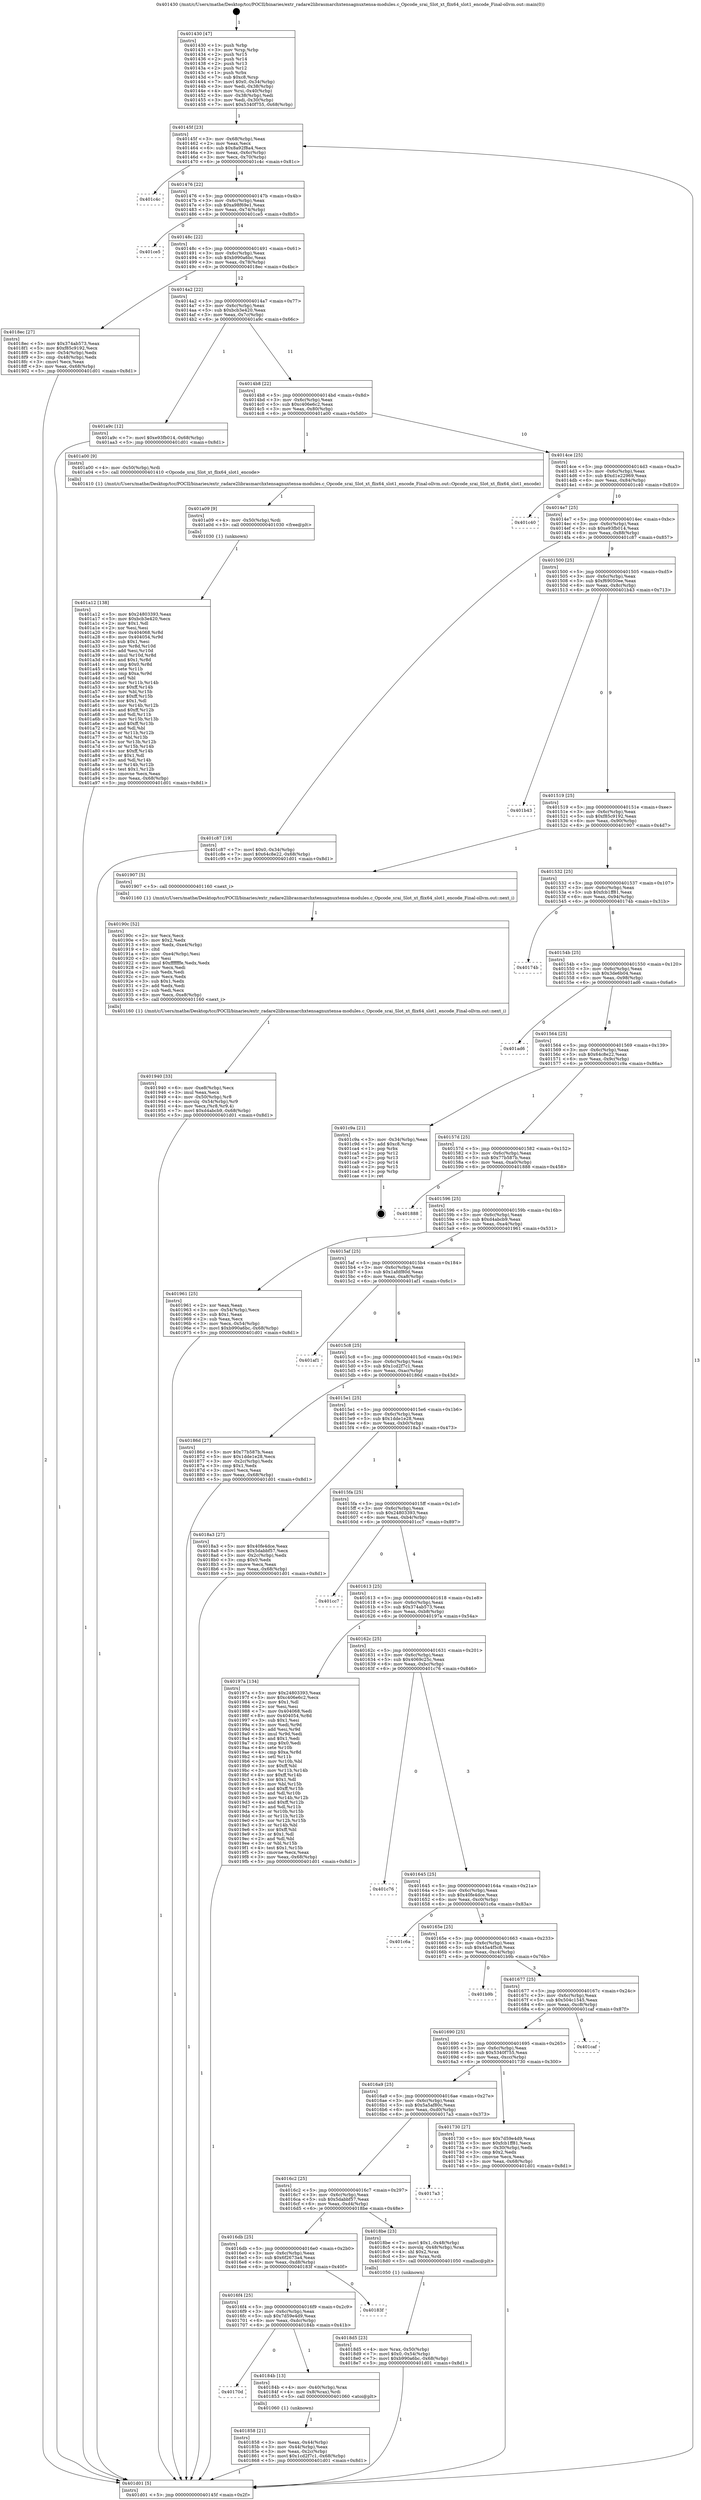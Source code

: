 digraph "0x401430" {
  label = "0x401430 (/mnt/c/Users/mathe/Desktop/tcc/POCII/binaries/extr_radare2librasmarchxtensagnuxtensa-modules.c_Opcode_srai_Slot_xt_flix64_slot1_encode_Final-ollvm.out::main(0))"
  labelloc = "t"
  node[shape=record]

  Entry [label="",width=0.3,height=0.3,shape=circle,fillcolor=black,style=filled]
  "0x40145f" [label="{
     0x40145f [23]\l
     | [instrs]\l
     &nbsp;&nbsp;0x40145f \<+3\>: mov -0x68(%rbp),%eax\l
     &nbsp;&nbsp;0x401462 \<+2\>: mov %eax,%ecx\l
     &nbsp;&nbsp;0x401464 \<+6\>: sub $0x8a92f8a4,%ecx\l
     &nbsp;&nbsp;0x40146a \<+3\>: mov %eax,-0x6c(%rbp)\l
     &nbsp;&nbsp;0x40146d \<+3\>: mov %ecx,-0x70(%rbp)\l
     &nbsp;&nbsp;0x401470 \<+6\>: je 0000000000401c4c \<main+0x81c\>\l
  }"]
  "0x401c4c" [label="{
     0x401c4c\l
  }", style=dashed]
  "0x401476" [label="{
     0x401476 [22]\l
     | [instrs]\l
     &nbsp;&nbsp;0x401476 \<+5\>: jmp 000000000040147b \<main+0x4b\>\l
     &nbsp;&nbsp;0x40147b \<+3\>: mov -0x6c(%rbp),%eax\l
     &nbsp;&nbsp;0x40147e \<+5\>: sub $0xa98f69e1,%eax\l
     &nbsp;&nbsp;0x401483 \<+3\>: mov %eax,-0x74(%rbp)\l
     &nbsp;&nbsp;0x401486 \<+6\>: je 0000000000401ce5 \<main+0x8b5\>\l
  }"]
  Exit [label="",width=0.3,height=0.3,shape=circle,fillcolor=black,style=filled,peripheries=2]
  "0x401ce5" [label="{
     0x401ce5\l
  }", style=dashed]
  "0x40148c" [label="{
     0x40148c [22]\l
     | [instrs]\l
     &nbsp;&nbsp;0x40148c \<+5\>: jmp 0000000000401491 \<main+0x61\>\l
     &nbsp;&nbsp;0x401491 \<+3\>: mov -0x6c(%rbp),%eax\l
     &nbsp;&nbsp;0x401494 \<+5\>: sub $0xb990a6bc,%eax\l
     &nbsp;&nbsp;0x401499 \<+3\>: mov %eax,-0x78(%rbp)\l
     &nbsp;&nbsp;0x40149c \<+6\>: je 00000000004018ec \<main+0x4bc\>\l
  }"]
  "0x401a12" [label="{
     0x401a12 [138]\l
     | [instrs]\l
     &nbsp;&nbsp;0x401a12 \<+5\>: mov $0x24803393,%eax\l
     &nbsp;&nbsp;0x401a17 \<+5\>: mov $0xbcb3e420,%ecx\l
     &nbsp;&nbsp;0x401a1c \<+2\>: mov $0x1,%dl\l
     &nbsp;&nbsp;0x401a1e \<+2\>: xor %esi,%esi\l
     &nbsp;&nbsp;0x401a20 \<+8\>: mov 0x404068,%r8d\l
     &nbsp;&nbsp;0x401a28 \<+8\>: mov 0x404054,%r9d\l
     &nbsp;&nbsp;0x401a30 \<+3\>: sub $0x1,%esi\l
     &nbsp;&nbsp;0x401a33 \<+3\>: mov %r8d,%r10d\l
     &nbsp;&nbsp;0x401a36 \<+3\>: add %esi,%r10d\l
     &nbsp;&nbsp;0x401a39 \<+4\>: imul %r10d,%r8d\l
     &nbsp;&nbsp;0x401a3d \<+4\>: and $0x1,%r8d\l
     &nbsp;&nbsp;0x401a41 \<+4\>: cmp $0x0,%r8d\l
     &nbsp;&nbsp;0x401a45 \<+4\>: sete %r11b\l
     &nbsp;&nbsp;0x401a49 \<+4\>: cmp $0xa,%r9d\l
     &nbsp;&nbsp;0x401a4d \<+3\>: setl %bl\l
     &nbsp;&nbsp;0x401a50 \<+3\>: mov %r11b,%r14b\l
     &nbsp;&nbsp;0x401a53 \<+4\>: xor $0xff,%r14b\l
     &nbsp;&nbsp;0x401a57 \<+3\>: mov %bl,%r15b\l
     &nbsp;&nbsp;0x401a5a \<+4\>: xor $0xff,%r15b\l
     &nbsp;&nbsp;0x401a5e \<+3\>: xor $0x1,%dl\l
     &nbsp;&nbsp;0x401a61 \<+3\>: mov %r14b,%r12b\l
     &nbsp;&nbsp;0x401a64 \<+4\>: and $0xff,%r12b\l
     &nbsp;&nbsp;0x401a68 \<+3\>: and %dl,%r11b\l
     &nbsp;&nbsp;0x401a6b \<+3\>: mov %r15b,%r13b\l
     &nbsp;&nbsp;0x401a6e \<+4\>: and $0xff,%r13b\l
     &nbsp;&nbsp;0x401a72 \<+2\>: and %dl,%bl\l
     &nbsp;&nbsp;0x401a74 \<+3\>: or %r11b,%r12b\l
     &nbsp;&nbsp;0x401a77 \<+3\>: or %bl,%r13b\l
     &nbsp;&nbsp;0x401a7a \<+3\>: xor %r13b,%r12b\l
     &nbsp;&nbsp;0x401a7d \<+3\>: or %r15b,%r14b\l
     &nbsp;&nbsp;0x401a80 \<+4\>: xor $0xff,%r14b\l
     &nbsp;&nbsp;0x401a84 \<+3\>: or $0x1,%dl\l
     &nbsp;&nbsp;0x401a87 \<+3\>: and %dl,%r14b\l
     &nbsp;&nbsp;0x401a8a \<+3\>: or %r14b,%r12b\l
     &nbsp;&nbsp;0x401a8d \<+4\>: test $0x1,%r12b\l
     &nbsp;&nbsp;0x401a91 \<+3\>: cmovne %ecx,%eax\l
     &nbsp;&nbsp;0x401a94 \<+3\>: mov %eax,-0x68(%rbp)\l
     &nbsp;&nbsp;0x401a97 \<+5\>: jmp 0000000000401d01 \<main+0x8d1\>\l
  }"]
  "0x4018ec" [label="{
     0x4018ec [27]\l
     | [instrs]\l
     &nbsp;&nbsp;0x4018ec \<+5\>: mov $0x374ab573,%eax\l
     &nbsp;&nbsp;0x4018f1 \<+5\>: mov $0xf85c9192,%ecx\l
     &nbsp;&nbsp;0x4018f6 \<+3\>: mov -0x54(%rbp),%edx\l
     &nbsp;&nbsp;0x4018f9 \<+3\>: cmp -0x48(%rbp),%edx\l
     &nbsp;&nbsp;0x4018fc \<+3\>: cmovl %ecx,%eax\l
     &nbsp;&nbsp;0x4018ff \<+3\>: mov %eax,-0x68(%rbp)\l
     &nbsp;&nbsp;0x401902 \<+5\>: jmp 0000000000401d01 \<main+0x8d1\>\l
  }"]
  "0x4014a2" [label="{
     0x4014a2 [22]\l
     | [instrs]\l
     &nbsp;&nbsp;0x4014a2 \<+5\>: jmp 00000000004014a7 \<main+0x77\>\l
     &nbsp;&nbsp;0x4014a7 \<+3\>: mov -0x6c(%rbp),%eax\l
     &nbsp;&nbsp;0x4014aa \<+5\>: sub $0xbcb3e420,%eax\l
     &nbsp;&nbsp;0x4014af \<+3\>: mov %eax,-0x7c(%rbp)\l
     &nbsp;&nbsp;0x4014b2 \<+6\>: je 0000000000401a9c \<main+0x66c\>\l
  }"]
  "0x401a09" [label="{
     0x401a09 [9]\l
     | [instrs]\l
     &nbsp;&nbsp;0x401a09 \<+4\>: mov -0x50(%rbp),%rdi\l
     &nbsp;&nbsp;0x401a0d \<+5\>: call 0000000000401030 \<free@plt\>\l
     | [calls]\l
     &nbsp;&nbsp;0x401030 \{1\} (unknown)\l
  }"]
  "0x401a9c" [label="{
     0x401a9c [12]\l
     | [instrs]\l
     &nbsp;&nbsp;0x401a9c \<+7\>: movl $0xe93fb014,-0x68(%rbp)\l
     &nbsp;&nbsp;0x401aa3 \<+5\>: jmp 0000000000401d01 \<main+0x8d1\>\l
  }"]
  "0x4014b8" [label="{
     0x4014b8 [22]\l
     | [instrs]\l
     &nbsp;&nbsp;0x4014b8 \<+5\>: jmp 00000000004014bd \<main+0x8d\>\l
     &nbsp;&nbsp;0x4014bd \<+3\>: mov -0x6c(%rbp),%eax\l
     &nbsp;&nbsp;0x4014c0 \<+5\>: sub $0xc406e6c2,%eax\l
     &nbsp;&nbsp;0x4014c5 \<+3\>: mov %eax,-0x80(%rbp)\l
     &nbsp;&nbsp;0x4014c8 \<+6\>: je 0000000000401a00 \<main+0x5d0\>\l
  }"]
  "0x401940" [label="{
     0x401940 [33]\l
     | [instrs]\l
     &nbsp;&nbsp;0x401940 \<+6\>: mov -0xe8(%rbp),%ecx\l
     &nbsp;&nbsp;0x401946 \<+3\>: imul %eax,%ecx\l
     &nbsp;&nbsp;0x401949 \<+4\>: mov -0x50(%rbp),%r8\l
     &nbsp;&nbsp;0x40194d \<+4\>: movslq -0x54(%rbp),%r9\l
     &nbsp;&nbsp;0x401951 \<+4\>: mov %ecx,(%r8,%r9,4)\l
     &nbsp;&nbsp;0x401955 \<+7\>: movl $0xd4abcb9,-0x68(%rbp)\l
     &nbsp;&nbsp;0x40195c \<+5\>: jmp 0000000000401d01 \<main+0x8d1\>\l
  }"]
  "0x401a00" [label="{
     0x401a00 [9]\l
     | [instrs]\l
     &nbsp;&nbsp;0x401a00 \<+4\>: mov -0x50(%rbp),%rdi\l
     &nbsp;&nbsp;0x401a04 \<+5\>: call 0000000000401410 \<Opcode_srai_Slot_xt_flix64_slot1_encode\>\l
     | [calls]\l
     &nbsp;&nbsp;0x401410 \{1\} (/mnt/c/Users/mathe/Desktop/tcc/POCII/binaries/extr_radare2librasmarchxtensagnuxtensa-modules.c_Opcode_srai_Slot_xt_flix64_slot1_encode_Final-ollvm.out::Opcode_srai_Slot_xt_flix64_slot1_encode)\l
  }"]
  "0x4014ce" [label="{
     0x4014ce [25]\l
     | [instrs]\l
     &nbsp;&nbsp;0x4014ce \<+5\>: jmp 00000000004014d3 \<main+0xa3\>\l
     &nbsp;&nbsp;0x4014d3 \<+3\>: mov -0x6c(%rbp),%eax\l
     &nbsp;&nbsp;0x4014d6 \<+5\>: sub $0xd1e22969,%eax\l
     &nbsp;&nbsp;0x4014db \<+6\>: mov %eax,-0x84(%rbp)\l
     &nbsp;&nbsp;0x4014e1 \<+6\>: je 0000000000401c40 \<main+0x810\>\l
  }"]
  "0x40190c" [label="{
     0x40190c [52]\l
     | [instrs]\l
     &nbsp;&nbsp;0x40190c \<+2\>: xor %ecx,%ecx\l
     &nbsp;&nbsp;0x40190e \<+5\>: mov $0x2,%edx\l
     &nbsp;&nbsp;0x401913 \<+6\>: mov %edx,-0xe4(%rbp)\l
     &nbsp;&nbsp;0x401919 \<+1\>: cltd\l
     &nbsp;&nbsp;0x40191a \<+6\>: mov -0xe4(%rbp),%esi\l
     &nbsp;&nbsp;0x401920 \<+2\>: idiv %esi\l
     &nbsp;&nbsp;0x401922 \<+6\>: imul $0xfffffffe,%edx,%edx\l
     &nbsp;&nbsp;0x401928 \<+2\>: mov %ecx,%edi\l
     &nbsp;&nbsp;0x40192a \<+2\>: sub %edx,%edi\l
     &nbsp;&nbsp;0x40192c \<+2\>: mov %ecx,%edx\l
     &nbsp;&nbsp;0x40192e \<+3\>: sub $0x1,%edx\l
     &nbsp;&nbsp;0x401931 \<+2\>: add %edx,%edi\l
     &nbsp;&nbsp;0x401933 \<+2\>: sub %edi,%ecx\l
     &nbsp;&nbsp;0x401935 \<+6\>: mov %ecx,-0xe8(%rbp)\l
     &nbsp;&nbsp;0x40193b \<+5\>: call 0000000000401160 \<next_i\>\l
     | [calls]\l
     &nbsp;&nbsp;0x401160 \{1\} (/mnt/c/Users/mathe/Desktop/tcc/POCII/binaries/extr_radare2librasmarchxtensagnuxtensa-modules.c_Opcode_srai_Slot_xt_flix64_slot1_encode_Final-ollvm.out::next_i)\l
  }"]
  "0x401c40" [label="{
     0x401c40\l
  }", style=dashed]
  "0x4014e7" [label="{
     0x4014e7 [25]\l
     | [instrs]\l
     &nbsp;&nbsp;0x4014e7 \<+5\>: jmp 00000000004014ec \<main+0xbc\>\l
     &nbsp;&nbsp;0x4014ec \<+3\>: mov -0x6c(%rbp),%eax\l
     &nbsp;&nbsp;0x4014ef \<+5\>: sub $0xe93fb014,%eax\l
     &nbsp;&nbsp;0x4014f4 \<+6\>: mov %eax,-0x88(%rbp)\l
     &nbsp;&nbsp;0x4014fa \<+6\>: je 0000000000401c87 \<main+0x857\>\l
  }"]
  "0x4018d5" [label="{
     0x4018d5 [23]\l
     | [instrs]\l
     &nbsp;&nbsp;0x4018d5 \<+4\>: mov %rax,-0x50(%rbp)\l
     &nbsp;&nbsp;0x4018d9 \<+7\>: movl $0x0,-0x54(%rbp)\l
     &nbsp;&nbsp;0x4018e0 \<+7\>: movl $0xb990a6bc,-0x68(%rbp)\l
     &nbsp;&nbsp;0x4018e7 \<+5\>: jmp 0000000000401d01 \<main+0x8d1\>\l
  }"]
  "0x401c87" [label="{
     0x401c87 [19]\l
     | [instrs]\l
     &nbsp;&nbsp;0x401c87 \<+7\>: movl $0x0,-0x34(%rbp)\l
     &nbsp;&nbsp;0x401c8e \<+7\>: movl $0x64c8e22,-0x68(%rbp)\l
     &nbsp;&nbsp;0x401c95 \<+5\>: jmp 0000000000401d01 \<main+0x8d1\>\l
  }"]
  "0x401500" [label="{
     0x401500 [25]\l
     | [instrs]\l
     &nbsp;&nbsp;0x401500 \<+5\>: jmp 0000000000401505 \<main+0xd5\>\l
     &nbsp;&nbsp;0x401505 \<+3\>: mov -0x6c(%rbp),%eax\l
     &nbsp;&nbsp;0x401508 \<+5\>: sub $0xf69050ee,%eax\l
     &nbsp;&nbsp;0x40150d \<+6\>: mov %eax,-0x8c(%rbp)\l
     &nbsp;&nbsp;0x401513 \<+6\>: je 0000000000401b43 \<main+0x713\>\l
  }"]
  "0x401858" [label="{
     0x401858 [21]\l
     | [instrs]\l
     &nbsp;&nbsp;0x401858 \<+3\>: mov %eax,-0x44(%rbp)\l
     &nbsp;&nbsp;0x40185b \<+3\>: mov -0x44(%rbp),%eax\l
     &nbsp;&nbsp;0x40185e \<+3\>: mov %eax,-0x2c(%rbp)\l
     &nbsp;&nbsp;0x401861 \<+7\>: movl $0x1cd2f7c1,-0x68(%rbp)\l
     &nbsp;&nbsp;0x401868 \<+5\>: jmp 0000000000401d01 \<main+0x8d1\>\l
  }"]
  "0x401b43" [label="{
     0x401b43\l
  }", style=dashed]
  "0x401519" [label="{
     0x401519 [25]\l
     | [instrs]\l
     &nbsp;&nbsp;0x401519 \<+5\>: jmp 000000000040151e \<main+0xee\>\l
     &nbsp;&nbsp;0x40151e \<+3\>: mov -0x6c(%rbp),%eax\l
     &nbsp;&nbsp;0x401521 \<+5\>: sub $0xf85c9192,%eax\l
     &nbsp;&nbsp;0x401526 \<+6\>: mov %eax,-0x90(%rbp)\l
     &nbsp;&nbsp;0x40152c \<+6\>: je 0000000000401907 \<main+0x4d7\>\l
  }"]
  "0x40170d" [label="{
     0x40170d\l
  }", style=dashed]
  "0x401907" [label="{
     0x401907 [5]\l
     | [instrs]\l
     &nbsp;&nbsp;0x401907 \<+5\>: call 0000000000401160 \<next_i\>\l
     | [calls]\l
     &nbsp;&nbsp;0x401160 \{1\} (/mnt/c/Users/mathe/Desktop/tcc/POCII/binaries/extr_radare2librasmarchxtensagnuxtensa-modules.c_Opcode_srai_Slot_xt_flix64_slot1_encode_Final-ollvm.out::next_i)\l
  }"]
  "0x401532" [label="{
     0x401532 [25]\l
     | [instrs]\l
     &nbsp;&nbsp;0x401532 \<+5\>: jmp 0000000000401537 \<main+0x107\>\l
     &nbsp;&nbsp;0x401537 \<+3\>: mov -0x6c(%rbp),%eax\l
     &nbsp;&nbsp;0x40153a \<+5\>: sub $0xfcb1ff81,%eax\l
     &nbsp;&nbsp;0x40153f \<+6\>: mov %eax,-0x94(%rbp)\l
     &nbsp;&nbsp;0x401545 \<+6\>: je 000000000040174b \<main+0x31b\>\l
  }"]
  "0x40184b" [label="{
     0x40184b [13]\l
     | [instrs]\l
     &nbsp;&nbsp;0x40184b \<+4\>: mov -0x40(%rbp),%rax\l
     &nbsp;&nbsp;0x40184f \<+4\>: mov 0x8(%rax),%rdi\l
     &nbsp;&nbsp;0x401853 \<+5\>: call 0000000000401060 \<atoi@plt\>\l
     | [calls]\l
     &nbsp;&nbsp;0x401060 \{1\} (unknown)\l
  }"]
  "0x40174b" [label="{
     0x40174b\l
  }", style=dashed]
  "0x40154b" [label="{
     0x40154b [25]\l
     | [instrs]\l
     &nbsp;&nbsp;0x40154b \<+5\>: jmp 0000000000401550 \<main+0x120\>\l
     &nbsp;&nbsp;0x401550 \<+3\>: mov -0x6c(%rbp),%eax\l
     &nbsp;&nbsp;0x401553 \<+5\>: sub $0x3de6b04,%eax\l
     &nbsp;&nbsp;0x401558 \<+6\>: mov %eax,-0x98(%rbp)\l
     &nbsp;&nbsp;0x40155e \<+6\>: je 0000000000401ad6 \<main+0x6a6\>\l
  }"]
  "0x4016f4" [label="{
     0x4016f4 [25]\l
     | [instrs]\l
     &nbsp;&nbsp;0x4016f4 \<+5\>: jmp 00000000004016f9 \<main+0x2c9\>\l
     &nbsp;&nbsp;0x4016f9 \<+3\>: mov -0x6c(%rbp),%eax\l
     &nbsp;&nbsp;0x4016fc \<+5\>: sub $0x7d59e4d9,%eax\l
     &nbsp;&nbsp;0x401701 \<+6\>: mov %eax,-0xdc(%rbp)\l
     &nbsp;&nbsp;0x401707 \<+6\>: je 000000000040184b \<main+0x41b\>\l
  }"]
  "0x401ad6" [label="{
     0x401ad6\l
  }", style=dashed]
  "0x401564" [label="{
     0x401564 [25]\l
     | [instrs]\l
     &nbsp;&nbsp;0x401564 \<+5\>: jmp 0000000000401569 \<main+0x139\>\l
     &nbsp;&nbsp;0x401569 \<+3\>: mov -0x6c(%rbp),%eax\l
     &nbsp;&nbsp;0x40156c \<+5\>: sub $0x64c8e22,%eax\l
     &nbsp;&nbsp;0x401571 \<+6\>: mov %eax,-0x9c(%rbp)\l
     &nbsp;&nbsp;0x401577 \<+6\>: je 0000000000401c9a \<main+0x86a\>\l
  }"]
  "0x40183f" [label="{
     0x40183f\l
  }", style=dashed]
  "0x401c9a" [label="{
     0x401c9a [21]\l
     | [instrs]\l
     &nbsp;&nbsp;0x401c9a \<+3\>: mov -0x34(%rbp),%eax\l
     &nbsp;&nbsp;0x401c9d \<+7\>: add $0xc8,%rsp\l
     &nbsp;&nbsp;0x401ca4 \<+1\>: pop %rbx\l
     &nbsp;&nbsp;0x401ca5 \<+2\>: pop %r12\l
     &nbsp;&nbsp;0x401ca7 \<+2\>: pop %r13\l
     &nbsp;&nbsp;0x401ca9 \<+2\>: pop %r14\l
     &nbsp;&nbsp;0x401cab \<+2\>: pop %r15\l
     &nbsp;&nbsp;0x401cad \<+1\>: pop %rbp\l
     &nbsp;&nbsp;0x401cae \<+1\>: ret\l
  }"]
  "0x40157d" [label="{
     0x40157d [25]\l
     | [instrs]\l
     &nbsp;&nbsp;0x40157d \<+5\>: jmp 0000000000401582 \<main+0x152\>\l
     &nbsp;&nbsp;0x401582 \<+3\>: mov -0x6c(%rbp),%eax\l
     &nbsp;&nbsp;0x401585 \<+5\>: sub $0x77b587b,%eax\l
     &nbsp;&nbsp;0x40158a \<+6\>: mov %eax,-0xa0(%rbp)\l
     &nbsp;&nbsp;0x401590 \<+6\>: je 0000000000401888 \<main+0x458\>\l
  }"]
  "0x4016db" [label="{
     0x4016db [25]\l
     | [instrs]\l
     &nbsp;&nbsp;0x4016db \<+5\>: jmp 00000000004016e0 \<main+0x2b0\>\l
     &nbsp;&nbsp;0x4016e0 \<+3\>: mov -0x6c(%rbp),%eax\l
     &nbsp;&nbsp;0x4016e3 \<+5\>: sub $0x6f2673a4,%eax\l
     &nbsp;&nbsp;0x4016e8 \<+6\>: mov %eax,-0xd8(%rbp)\l
     &nbsp;&nbsp;0x4016ee \<+6\>: je 000000000040183f \<main+0x40f\>\l
  }"]
  "0x401888" [label="{
     0x401888\l
  }", style=dashed]
  "0x401596" [label="{
     0x401596 [25]\l
     | [instrs]\l
     &nbsp;&nbsp;0x401596 \<+5\>: jmp 000000000040159b \<main+0x16b\>\l
     &nbsp;&nbsp;0x40159b \<+3\>: mov -0x6c(%rbp),%eax\l
     &nbsp;&nbsp;0x40159e \<+5\>: sub $0xd4abcb9,%eax\l
     &nbsp;&nbsp;0x4015a3 \<+6\>: mov %eax,-0xa4(%rbp)\l
     &nbsp;&nbsp;0x4015a9 \<+6\>: je 0000000000401961 \<main+0x531\>\l
  }"]
  "0x4018be" [label="{
     0x4018be [23]\l
     | [instrs]\l
     &nbsp;&nbsp;0x4018be \<+7\>: movl $0x1,-0x48(%rbp)\l
     &nbsp;&nbsp;0x4018c5 \<+4\>: movslq -0x48(%rbp),%rax\l
     &nbsp;&nbsp;0x4018c9 \<+4\>: shl $0x2,%rax\l
     &nbsp;&nbsp;0x4018cd \<+3\>: mov %rax,%rdi\l
     &nbsp;&nbsp;0x4018d0 \<+5\>: call 0000000000401050 \<malloc@plt\>\l
     | [calls]\l
     &nbsp;&nbsp;0x401050 \{1\} (unknown)\l
  }"]
  "0x401961" [label="{
     0x401961 [25]\l
     | [instrs]\l
     &nbsp;&nbsp;0x401961 \<+2\>: xor %eax,%eax\l
     &nbsp;&nbsp;0x401963 \<+3\>: mov -0x54(%rbp),%ecx\l
     &nbsp;&nbsp;0x401966 \<+3\>: sub $0x1,%eax\l
     &nbsp;&nbsp;0x401969 \<+2\>: sub %eax,%ecx\l
     &nbsp;&nbsp;0x40196b \<+3\>: mov %ecx,-0x54(%rbp)\l
     &nbsp;&nbsp;0x40196e \<+7\>: movl $0xb990a6bc,-0x68(%rbp)\l
     &nbsp;&nbsp;0x401975 \<+5\>: jmp 0000000000401d01 \<main+0x8d1\>\l
  }"]
  "0x4015af" [label="{
     0x4015af [25]\l
     | [instrs]\l
     &nbsp;&nbsp;0x4015af \<+5\>: jmp 00000000004015b4 \<main+0x184\>\l
     &nbsp;&nbsp;0x4015b4 \<+3\>: mov -0x6c(%rbp),%eax\l
     &nbsp;&nbsp;0x4015b7 \<+5\>: sub $0x1afdf80d,%eax\l
     &nbsp;&nbsp;0x4015bc \<+6\>: mov %eax,-0xa8(%rbp)\l
     &nbsp;&nbsp;0x4015c2 \<+6\>: je 0000000000401af1 \<main+0x6c1\>\l
  }"]
  "0x4016c2" [label="{
     0x4016c2 [25]\l
     | [instrs]\l
     &nbsp;&nbsp;0x4016c2 \<+5\>: jmp 00000000004016c7 \<main+0x297\>\l
     &nbsp;&nbsp;0x4016c7 \<+3\>: mov -0x6c(%rbp),%eax\l
     &nbsp;&nbsp;0x4016ca \<+5\>: sub $0x5dabbf57,%eax\l
     &nbsp;&nbsp;0x4016cf \<+6\>: mov %eax,-0xd4(%rbp)\l
     &nbsp;&nbsp;0x4016d5 \<+6\>: je 00000000004018be \<main+0x48e\>\l
  }"]
  "0x401af1" [label="{
     0x401af1\l
  }", style=dashed]
  "0x4015c8" [label="{
     0x4015c8 [25]\l
     | [instrs]\l
     &nbsp;&nbsp;0x4015c8 \<+5\>: jmp 00000000004015cd \<main+0x19d\>\l
     &nbsp;&nbsp;0x4015cd \<+3\>: mov -0x6c(%rbp),%eax\l
     &nbsp;&nbsp;0x4015d0 \<+5\>: sub $0x1cd2f7c1,%eax\l
     &nbsp;&nbsp;0x4015d5 \<+6\>: mov %eax,-0xac(%rbp)\l
     &nbsp;&nbsp;0x4015db \<+6\>: je 000000000040186d \<main+0x43d\>\l
  }"]
  "0x4017a3" [label="{
     0x4017a3\l
  }", style=dashed]
  "0x40186d" [label="{
     0x40186d [27]\l
     | [instrs]\l
     &nbsp;&nbsp;0x40186d \<+5\>: mov $0x77b587b,%eax\l
     &nbsp;&nbsp;0x401872 \<+5\>: mov $0x1dde1e28,%ecx\l
     &nbsp;&nbsp;0x401877 \<+3\>: mov -0x2c(%rbp),%edx\l
     &nbsp;&nbsp;0x40187a \<+3\>: cmp $0x1,%edx\l
     &nbsp;&nbsp;0x40187d \<+3\>: cmovl %ecx,%eax\l
     &nbsp;&nbsp;0x401880 \<+3\>: mov %eax,-0x68(%rbp)\l
     &nbsp;&nbsp;0x401883 \<+5\>: jmp 0000000000401d01 \<main+0x8d1\>\l
  }"]
  "0x4015e1" [label="{
     0x4015e1 [25]\l
     | [instrs]\l
     &nbsp;&nbsp;0x4015e1 \<+5\>: jmp 00000000004015e6 \<main+0x1b6\>\l
     &nbsp;&nbsp;0x4015e6 \<+3\>: mov -0x6c(%rbp),%eax\l
     &nbsp;&nbsp;0x4015e9 \<+5\>: sub $0x1dde1e28,%eax\l
     &nbsp;&nbsp;0x4015ee \<+6\>: mov %eax,-0xb0(%rbp)\l
     &nbsp;&nbsp;0x4015f4 \<+6\>: je 00000000004018a3 \<main+0x473\>\l
  }"]
  "0x401430" [label="{
     0x401430 [47]\l
     | [instrs]\l
     &nbsp;&nbsp;0x401430 \<+1\>: push %rbp\l
     &nbsp;&nbsp;0x401431 \<+3\>: mov %rsp,%rbp\l
     &nbsp;&nbsp;0x401434 \<+2\>: push %r15\l
     &nbsp;&nbsp;0x401436 \<+2\>: push %r14\l
     &nbsp;&nbsp;0x401438 \<+2\>: push %r13\l
     &nbsp;&nbsp;0x40143a \<+2\>: push %r12\l
     &nbsp;&nbsp;0x40143c \<+1\>: push %rbx\l
     &nbsp;&nbsp;0x40143d \<+7\>: sub $0xc8,%rsp\l
     &nbsp;&nbsp;0x401444 \<+7\>: movl $0x0,-0x34(%rbp)\l
     &nbsp;&nbsp;0x40144b \<+3\>: mov %edi,-0x38(%rbp)\l
     &nbsp;&nbsp;0x40144e \<+4\>: mov %rsi,-0x40(%rbp)\l
     &nbsp;&nbsp;0x401452 \<+3\>: mov -0x38(%rbp),%edi\l
     &nbsp;&nbsp;0x401455 \<+3\>: mov %edi,-0x30(%rbp)\l
     &nbsp;&nbsp;0x401458 \<+7\>: movl $0x5340f755,-0x68(%rbp)\l
  }"]
  "0x4018a3" [label="{
     0x4018a3 [27]\l
     | [instrs]\l
     &nbsp;&nbsp;0x4018a3 \<+5\>: mov $0x40fe4dce,%eax\l
     &nbsp;&nbsp;0x4018a8 \<+5\>: mov $0x5dabbf57,%ecx\l
     &nbsp;&nbsp;0x4018ad \<+3\>: mov -0x2c(%rbp),%edx\l
     &nbsp;&nbsp;0x4018b0 \<+3\>: cmp $0x0,%edx\l
     &nbsp;&nbsp;0x4018b3 \<+3\>: cmove %ecx,%eax\l
     &nbsp;&nbsp;0x4018b6 \<+3\>: mov %eax,-0x68(%rbp)\l
     &nbsp;&nbsp;0x4018b9 \<+5\>: jmp 0000000000401d01 \<main+0x8d1\>\l
  }"]
  "0x4015fa" [label="{
     0x4015fa [25]\l
     | [instrs]\l
     &nbsp;&nbsp;0x4015fa \<+5\>: jmp 00000000004015ff \<main+0x1cf\>\l
     &nbsp;&nbsp;0x4015ff \<+3\>: mov -0x6c(%rbp),%eax\l
     &nbsp;&nbsp;0x401602 \<+5\>: sub $0x24803393,%eax\l
     &nbsp;&nbsp;0x401607 \<+6\>: mov %eax,-0xb4(%rbp)\l
     &nbsp;&nbsp;0x40160d \<+6\>: je 0000000000401cc7 \<main+0x897\>\l
  }"]
  "0x401d01" [label="{
     0x401d01 [5]\l
     | [instrs]\l
     &nbsp;&nbsp;0x401d01 \<+5\>: jmp 000000000040145f \<main+0x2f\>\l
  }"]
  "0x401cc7" [label="{
     0x401cc7\l
  }", style=dashed]
  "0x401613" [label="{
     0x401613 [25]\l
     | [instrs]\l
     &nbsp;&nbsp;0x401613 \<+5\>: jmp 0000000000401618 \<main+0x1e8\>\l
     &nbsp;&nbsp;0x401618 \<+3\>: mov -0x6c(%rbp),%eax\l
     &nbsp;&nbsp;0x40161b \<+5\>: sub $0x374ab573,%eax\l
     &nbsp;&nbsp;0x401620 \<+6\>: mov %eax,-0xb8(%rbp)\l
     &nbsp;&nbsp;0x401626 \<+6\>: je 000000000040197a \<main+0x54a\>\l
  }"]
  "0x4016a9" [label="{
     0x4016a9 [25]\l
     | [instrs]\l
     &nbsp;&nbsp;0x4016a9 \<+5\>: jmp 00000000004016ae \<main+0x27e\>\l
     &nbsp;&nbsp;0x4016ae \<+3\>: mov -0x6c(%rbp),%eax\l
     &nbsp;&nbsp;0x4016b1 \<+5\>: sub $0x5a5af80c,%eax\l
     &nbsp;&nbsp;0x4016b6 \<+6\>: mov %eax,-0xd0(%rbp)\l
     &nbsp;&nbsp;0x4016bc \<+6\>: je 00000000004017a3 \<main+0x373\>\l
  }"]
  "0x40197a" [label="{
     0x40197a [134]\l
     | [instrs]\l
     &nbsp;&nbsp;0x40197a \<+5\>: mov $0x24803393,%eax\l
     &nbsp;&nbsp;0x40197f \<+5\>: mov $0xc406e6c2,%ecx\l
     &nbsp;&nbsp;0x401984 \<+2\>: mov $0x1,%dl\l
     &nbsp;&nbsp;0x401986 \<+2\>: xor %esi,%esi\l
     &nbsp;&nbsp;0x401988 \<+7\>: mov 0x404068,%edi\l
     &nbsp;&nbsp;0x40198f \<+8\>: mov 0x404054,%r8d\l
     &nbsp;&nbsp;0x401997 \<+3\>: sub $0x1,%esi\l
     &nbsp;&nbsp;0x40199a \<+3\>: mov %edi,%r9d\l
     &nbsp;&nbsp;0x40199d \<+3\>: add %esi,%r9d\l
     &nbsp;&nbsp;0x4019a0 \<+4\>: imul %r9d,%edi\l
     &nbsp;&nbsp;0x4019a4 \<+3\>: and $0x1,%edi\l
     &nbsp;&nbsp;0x4019a7 \<+3\>: cmp $0x0,%edi\l
     &nbsp;&nbsp;0x4019aa \<+4\>: sete %r10b\l
     &nbsp;&nbsp;0x4019ae \<+4\>: cmp $0xa,%r8d\l
     &nbsp;&nbsp;0x4019b2 \<+4\>: setl %r11b\l
     &nbsp;&nbsp;0x4019b6 \<+3\>: mov %r10b,%bl\l
     &nbsp;&nbsp;0x4019b9 \<+3\>: xor $0xff,%bl\l
     &nbsp;&nbsp;0x4019bc \<+3\>: mov %r11b,%r14b\l
     &nbsp;&nbsp;0x4019bf \<+4\>: xor $0xff,%r14b\l
     &nbsp;&nbsp;0x4019c3 \<+3\>: xor $0x1,%dl\l
     &nbsp;&nbsp;0x4019c6 \<+3\>: mov %bl,%r15b\l
     &nbsp;&nbsp;0x4019c9 \<+4\>: and $0xff,%r15b\l
     &nbsp;&nbsp;0x4019cd \<+3\>: and %dl,%r10b\l
     &nbsp;&nbsp;0x4019d0 \<+3\>: mov %r14b,%r12b\l
     &nbsp;&nbsp;0x4019d3 \<+4\>: and $0xff,%r12b\l
     &nbsp;&nbsp;0x4019d7 \<+3\>: and %dl,%r11b\l
     &nbsp;&nbsp;0x4019da \<+3\>: or %r10b,%r15b\l
     &nbsp;&nbsp;0x4019dd \<+3\>: or %r11b,%r12b\l
     &nbsp;&nbsp;0x4019e0 \<+3\>: xor %r12b,%r15b\l
     &nbsp;&nbsp;0x4019e3 \<+3\>: or %r14b,%bl\l
     &nbsp;&nbsp;0x4019e6 \<+3\>: xor $0xff,%bl\l
     &nbsp;&nbsp;0x4019e9 \<+3\>: or $0x1,%dl\l
     &nbsp;&nbsp;0x4019ec \<+2\>: and %dl,%bl\l
     &nbsp;&nbsp;0x4019ee \<+3\>: or %bl,%r15b\l
     &nbsp;&nbsp;0x4019f1 \<+4\>: test $0x1,%r15b\l
     &nbsp;&nbsp;0x4019f5 \<+3\>: cmovne %ecx,%eax\l
     &nbsp;&nbsp;0x4019f8 \<+3\>: mov %eax,-0x68(%rbp)\l
     &nbsp;&nbsp;0x4019fb \<+5\>: jmp 0000000000401d01 \<main+0x8d1\>\l
  }"]
  "0x40162c" [label="{
     0x40162c [25]\l
     | [instrs]\l
     &nbsp;&nbsp;0x40162c \<+5\>: jmp 0000000000401631 \<main+0x201\>\l
     &nbsp;&nbsp;0x401631 \<+3\>: mov -0x6c(%rbp),%eax\l
     &nbsp;&nbsp;0x401634 \<+5\>: sub $0x4069c25c,%eax\l
     &nbsp;&nbsp;0x401639 \<+6\>: mov %eax,-0xbc(%rbp)\l
     &nbsp;&nbsp;0x40163f \<+6\>: je 0000000000401c76 \<main+0x846\>\l
  }"]
  "0x401730" [label="{
     0x401730 [27]\l
     | [instrs]\l
     &nbsp;&nbsp;0x401730 \<+5\>: mov $0x7d59e4d9,%eax\l
     &nbsp;&nbsp;0x401735 \<+5\>: mov $0xfcb1ff81,%ecx\l
     &nbsp;&nbsp;0x40173a \<+3\>: mov -0x30(%rbp),%edx\l
     &nbsp;&nbsp;0x40173d \<+3\>: cmp $0x2,%edx\l
     &nbsp;&nbsp;0x401740 \<+3\>: cmovne %ecx,%eax\l
     &nbsp;&nbsp;0x401743 \<+3\>: mov %eax,-0x68(%rbp)\l
     &nbsp;&nbsp;0x401746 \<+5\>: jmp 0000000000401d01 \<main+0x8d1\>\l
  }"]
  "0x401c76" [label="{
     0x401c76\l
  }", style=dashed]
  "0x401645" [label="{
     0x401645 [25]\l
     | [instrs]\l
     &nbsp;&nbsp;0x401645 \<+5\>: jmp 000000000040164a \<main+0x21a\>\l
     &nbsp;&nbsp;0x40164a \<+3\>: mov -0x6c(%rbp),%eax\l
     &nbsp;&nbsp;0x40164d \<+5\>: sub $0x40fe4dce,%eax\l
     &nbsp;&nbsp;0x401652 \<+6\>: mov %eax,-0xc0(%rbp)\l
     &nbsp;&nbsp;0x401658 \<+6\>: je 0000000000401c6a \<main+0x83a\>\l
  }"]
  "0x401690" [label="{
     0x401690 [25]\l
     | [instrs]\l
     &nbsp;&nbsp;0x401690 \<+5\>: jmp 0000000000401695 \<main+0x265\>\l
     &nbsp;&nbsp;0x401695 \<+3\>: mov -0x6c(%rbp),%eax\l
     &nbsp;&nbsp;0x401698 \<+5\>: sub $0x5340f755,%eax\l
     &nbsp;&nbsp;0x40169d \<+6\>: mov %eax,-0xcc(%rbp)\l
     &nbsp;&nbsp;0x4016a3 \<+6\>: je 0000000000401730 \<main+0x300\>\l
  }"]
  "0x401c6a" [label="{
     0x401c6a\l
  }", style=dashed]
  "0x40165e" [label="{
     0x40165e [25]\l
     | [instrs]\l
     &nbsp;&nbsp;0x40165e \<+5\>: jmp 0000000000401663 \<main+0x233\>\l
     &nbsp;&nbsp;0x401663 \<+3\>: mov -0x6c(%rbp),%eax\l
     &nbsp;&nbsp;0x401666 \<+5\>: sub $0x45a4f5c8,%eax\l
     &nbsp;&nbsp;0x40166b \<+6\>: mov %eax,-0xc4(%rbp)\l
     &nbsp;&nbsp;0x401671 \<+6\>: je 0000000000401b9b \<main+0x76b\>\l
  }"]
  "0x401caf" [label="{
     0x401caf\l
  }", style=dashed]
  "0x401b9b" [label="{
     0x401b9b\l
  }", style=dashed]
  "0x401677" [label="{
     0x401677 [25]\l
     | [instrs]\l
     &nbsp;&nbsp;0x401677 \<+5\>: jmp 000000000040167c \<main+0x24c\>\l
     &nbsp;&nbsp;0x40167c \<+3\>: mov -0x6c(%rbp),%eax\l
     &nbsp;&nbsp;0x40167f \<+5\>: sub $0x504c1545,%eax\l
     &nbsp;&nbsp;0x401684 \<+6\>: mov %eax,-0xc8(%rbp)\l
     &nbsp;&nbsp;0x40168a \<+6\>: je 0000000000401caf \<main+0x87f\>\l
  }"]
  Entry -> "0x401430" [label=" 1"]
  "0x40145f" -> "0x401c4c" [label=" 0"]
  "0x40145f" -> "0x401476" [label=" 14"]
  "0x401c9a" -> Exit [label=" 1"]
  "0x401476" -> "0x401ce5" [label=" 0"]
  "0x401476" -> "0x40148c" [label=" 14"]
  "0x401c87" -> "0x401d01" [label=" 1"]
  "0x40148c" -> "0x4018ec" [label=" 2"]
  "0x40148c" -> "0x4014a2" [label=" 12"]
  "0x401a9c" -> "0x401d01" [label=" 1"]
  "0x4014a2" -> "0x401a9c" [label=" 1"]
  "0x4014a2" -> "0x4014b8" [label=" 11"]
  "0x401a12" -> "0x401d01" [label=" 1"]
  "0x4014b8" -> "0x401a00" [label=" 1"]
  "0x4014b8" -> "0x4014ce" [label=" 10"]
  "0x401a09" -> "0x401a12" [label=" 1"]
  "0x4014ce" -> "0x401c40" [label=" 0"]
  "0x4014ce" -> "0x4014e7" [label=" 10"]
  "0x401a00" -> "0x401a09" [label=" 1"]
  "0x4014e7" -> "0x401c87" [label=" 1"]
  "0x4014e7" -> "0x401500" [label=" 9"]
  "0x40197a" -> "0x401d01" [label=" 1"]
  "0x401500" -> "0x401b43" [label=" 0"]
  "0x401500" -> "0x401519" [label=" 9"]
  "0x401961" -> "0x401d01" [label=" 1"]
  "0x401519" -> "0x401907" [label=" 1"]
  "0x401519" -> "0x401532" [label=" 8"]
  "0x401940" -> "0x401d01" [label=" 1"]
  "0x401532" -> "0x40174b" [label=" 0"]
  "0x401532" -> "0x40154b" [label=" 8"]
  "0x40190c" -> "0x401940" [label=" 1"]
  "0x40154b" -> "0x401ad6" [label=" 0"]
  "0x40154b" -> "0x401564" [label=" 8"]
  "0x4018ec" -> "0x401d01" [label=" 2"]
  "0x401564" -> "0x401c9a" [label=" 1"]
  "0x401564" -> "0x40157d" [label=" 7"]
  "0x4018d5" -> "0x401d01" [label=" 1"]
  "0x40157d" -> "0x401888" [label=" 0"]
  "0x40157d" -> "0x401596" [label=" 7"]
  "0x4018a3" -> "0x401d01" [label=" 1"]
  "0x401596" -> "0x401961" [label=" 1"]
  "0x401596" -> "0x4015af" [label=" 6"]
  "0x40186d" -> "0x401d01" [label=" 1"]
  "0x4015af" -> "0x401af1" [label=" 0"]
  "0x4015af" -> "0x4015c8" [label=" 6"]
  "0x40184b" -> "0x401858" [label=" 1"]
  "0x4015c8" -> "0x40186d" [label=" 1"]
  "0x4015c8" -> "0x4015e1" [label=" 5"]
  "0x4016f4" -> "0x40170d" [label=" 0"]
  "0x4015e1" -> "0x4018a3" [label=" 1"]
  "0x4015e1" -> "0x4015fa" [label=" 4"]
  "0x401907" -> "0x40190c" [label=" 1"]
  "0x4015fa" -> "0x401cc7" [label=" 0"]
  "0x4015fa" -> "0x401613" [label=" 4"]
  "0x4016db" -> "0x4016f4" [label=" 1"]
  "0x401613" -> "0x40197a" [label=" 1"]
  "0x401613" -> "0x40162c" [label=" 3"]
  "0x4016db" -> "0x40183f" [label=" 0"]
  "0x40162c" -> "0x401c76" [label=" 0"]
  "0x40162c" -> "0x401645" [label=" 3"]
  "0x4018be" -> "0x4018d5" [label=" 1"]
  "0x401645" -> "0x401c6a" [label=" 0"]
  "0x401645" -> "0x40165e" [label=" 3"]
  "0x4016c2" -> "0x4018be" [label=" 1"]
  "0x40165e" -> "0x401b9b" [label=" 0"]
  "0x40165e" -> "0x401677" [label=" 3"]
  "0x401858" -> "0x401d01" [label=" 1"]
  "0x401677" -> "0x401caf" [label=" 0"]
  "0x401677" -> "0x401690" [label=" 3"]
  "0x4016c2" -> "0x4016db" [label=" 1"]
  "0x401690" -> "0x401730" [label=" 1"]
  "0x401690" -> "0x4016a9" [label=" 2"]
  "0x401730" -> "0x401d01" [label=" 1"]
  "0x401430" -> "0x40145f" [label=" 1"]
  "0x401d01" -> "0x40145f" [label=" 13"]
  "0x4016f4" -> "0x40184b" [label=" 1"]
  "0x4016a9" -> "0x4017a3" [label=" 0"]
  "0x4016a9" -> "0x4016c2" [label=" 2"]
}
